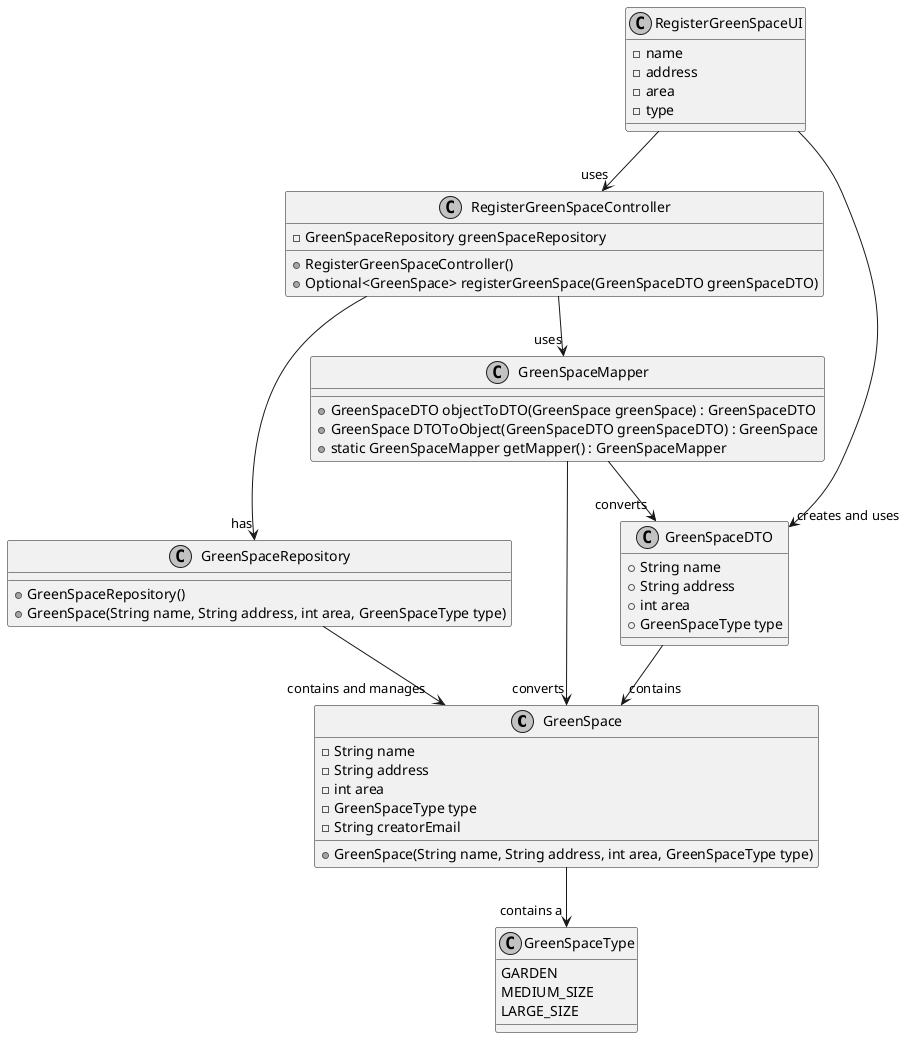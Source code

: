 @startuml
skinparam monochrome true
skinparam packageStyle rectangle
skinparam shadowing false
skinparam linetype polyline
skinparam linetype orto


class "GreenSpace" {
    -String name
    -String address
    -int area
    -GreenSpaceType type
    -String creatorEmail

    +GreenSpace(String name, String address, int area, GreenSpaceType type)


}

class "GreenSpaceType" {
    GARDEN
    MEDIUM_SIZE
    LARGE_SIZE
}

class "RegisterGreenSpaceController" {
    -GreenSpaceRepository greenSpaceRepository

    +RegisterGreenSpaceController()
    +Optional<GreenSpace> registerGreenSpace(GreenSpaceDTO greenSpaceDTO)
}

class "GreenSpaceRepository" {
    +GreenSpaceRepository()
    +GreenSpace(String name, String address, int area, GreenSpaceType type)

}

class "GreenSpaceDTO" {
    +String name
    +String address
    +int area
    +GreenSpaceType type

}

class "GreenSpaceMapper" {
    +GreenSpaceDTO objectToDTO(GreenSpace greenSpace) : GreenSpaceDTO
    +GreenSpace DTOToObject(GreenSpaceDTO greenSpaceDTO) : GreenSpace
    +static GreenSpaceMapper getMapper() : GreenSpaceMapper
}

class "RegisterGreenSpaceUI" {
    - name
    -address
    - area
    -type

}

GreenSpaceRepository --> "contains and manages" GreenSpace
RegisterGreenSpaceController --> "has" GreenSpaceRepository
RegisterGreenSpaceUI --> "uses" RegisterGreenSpaceController
RegisterGreenSpaceUI --> "creates and uses" GreenSpaceDTO
GreenSpace --> "contains a" GreenSpaceType
GreenSpaceDTO --> "contains " GreenSpace
GreenSpaceMapper --> "converts" GreenSpace
GreenSpaceMapper --> "converts" GreenSpaceDTO
RegisterGreenSpaceController --> "uses" GreenSpaceMapper
@enduml
